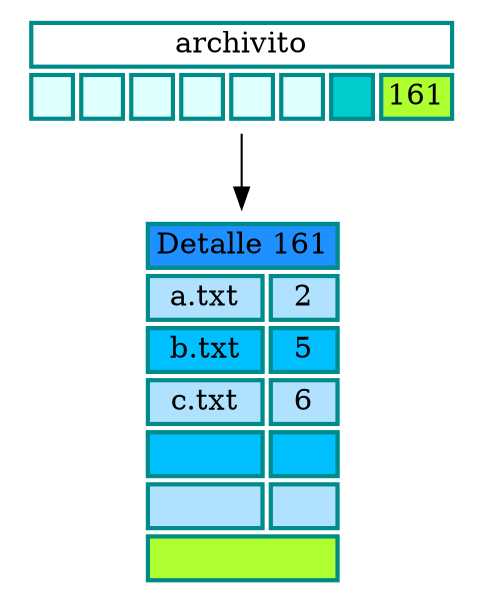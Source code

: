 digraph structs {
splines = ortho
    AVD183 [
        shape = none;
        label = <
            <table border="0" cellborder="2" cellspacing="2" color="cyan4">
                <tr><td colspan="8" bgcolor="white" >archivito</td></tr>
                <tr>
                    <td bgcolor = "lightcyan"> &nbsp; </td>
                    <td bgcolor = "lightcyan"> &nbsp; </td>
                    <td bgcolor = "lightcyan"> &nbsp; </td>
                    <td bgcolor = "lightcyan"> &nbsp; </td>
                    <td bgcolor = "lightcyan"> &nbsp; </td>
                    <td bgcolor = "lightcyan"> &nbsp; </td>
                    <td bgcolor = "cyan3"> &nbsp; </td>
                    <td bgcolor = "greenyellow">161</td>
                </tr>
            </table>
        >
    ];

AVD183->DD161;
    DD161 [
        shape = none;
        label = <
            <table border="0" cellborder="2" cellspacing="2" color="cyan4">
                <tr><td colspan="2" bgcolor="dodgerblue" >Detalle 161</td></tr>
                <tr>
                    <td bgcolor="lightskyblue1">a.txt</td>
                    <td bgcolor="lightskyblue1">2</td>
                </tr>
                <tr>
                    <td bgcolor="deepskyblue">b.txt</td>
                    <td bgcolor="deepskyblue">5</td>
                </tr>
                <tr>
                    <td bgcolor="lightskyblue1">c.txt</td>
                    <td bgcolor="lightskyblue1">6</td>
                </tr>
<tr><td bgcolor="deepskyblue"> </td><td bgcolor="deepskyblue"> </td></tr>
<tr><td bgcolor="lightskyblue1"> </td><td bgcolor="lightskyblue1"> </td></tr>
<tr><td colspan="2" bgcolor="greenyellow"> </td></tr>
            </table>
        >
    ];

}
